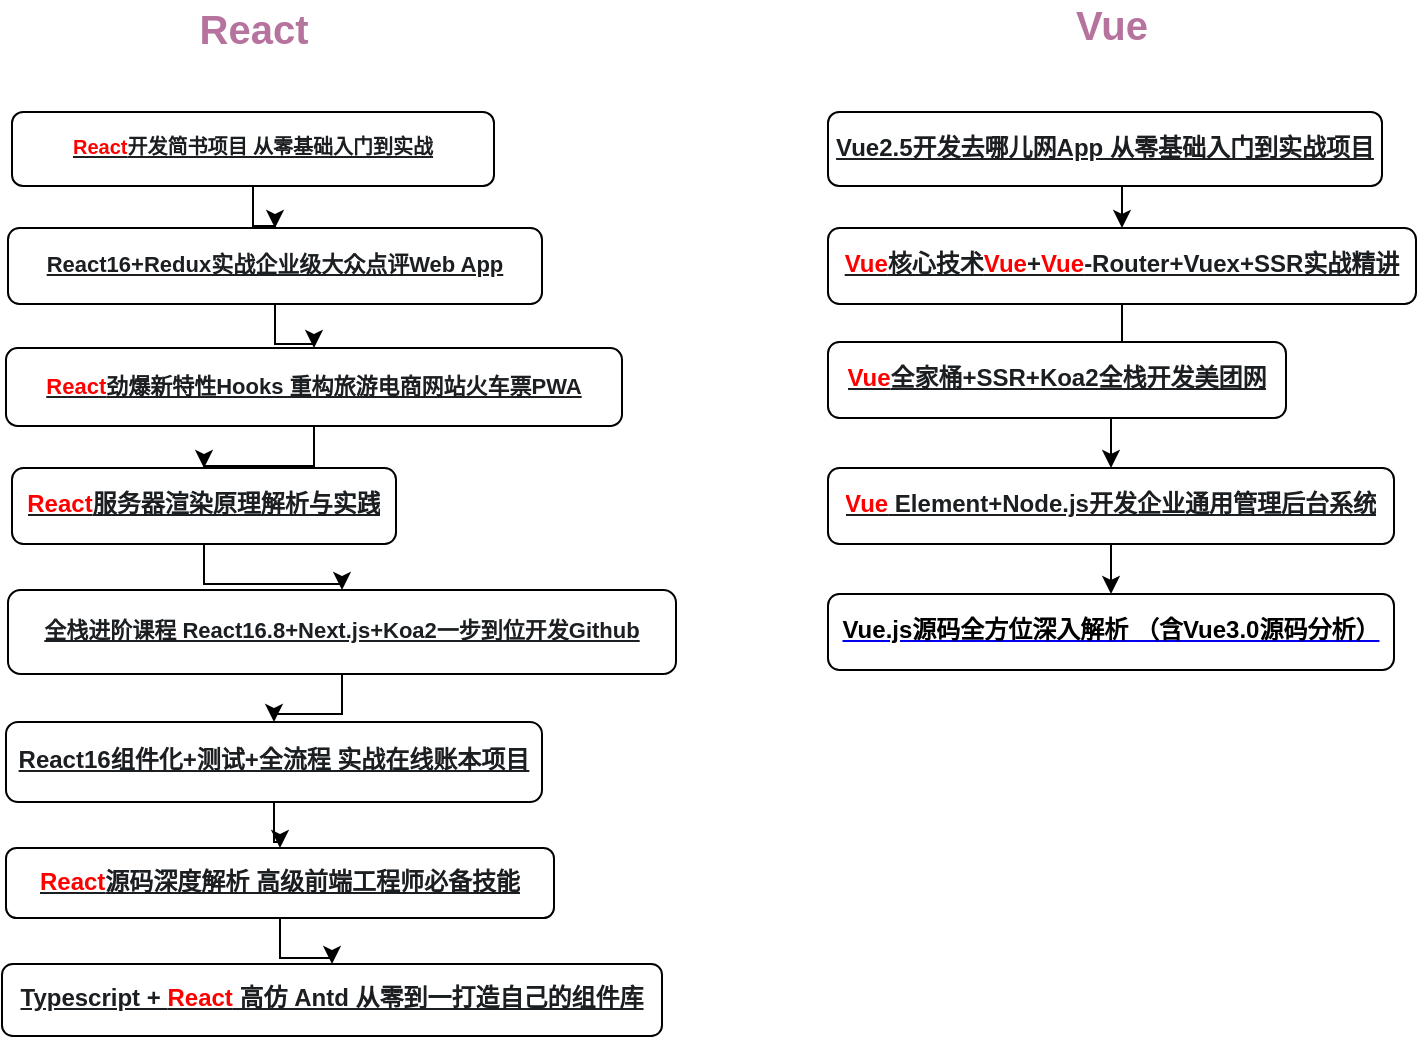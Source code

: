 <mxfile version="12.9.6" type="device"><diagram id="KFiXx91piH_-E0rfgv_F" name="Page-1"><mxGraphModel dx="1043" dy="773" grid="0" gridSize="10" guides="1" tooltips="1" connect="1" arrows="1" fold="1" page="1" pageScale="1" pageWidth="1920" pageHeight="1200" math="0" shadow="0"><root><mxCell id="0"/><mxCell id="1" parent="0"/><mxCell id="myZfgoJmNdqxd7KJZeqC-1" style="edgeStyle=orthogonalEdgeStyle;rounded=0;orthogonalLoop=1;jettySize=auto;html=1;exitX=0.5;exitY=1;exitDx=0;exitDy=0;" parent="1" source="myZfgoJmNdqxd7KJZeqC-2" target="myZfgoJmNdqxd7KJZeqC-4" edge="1"><mxGeometry relative="1" as="geometry"/></mxCell><mxCell id="myZfgoJmNdqxd7KJZeqC-2" value="&lt;a href=&quot;https://coding.imooc.com/class/229.html&quot; target=&quot;_blank&quot; class=&quot;js-zhuge-allResult item-title js-result-item js-item-title&quot; style=&quot;outline: 0px ; color: rgb(28 , 31 , 33) ; line-height: 32px ; font-weight: 700 ; overflow: hidden ; text-overflow: ellipsis ; display: inline-block ; background-color: rgb(255 , 255 , 255) ; font-size: 10px&quot;&gt;&lt;span class=&quot;highlight&quot; style=&quot;color: red ; font-size: 10px&quot;&gt;React&lt;/span&gt;开发简书项目 从零基础入门到实战&lt;/a&gt;" style="rounded=1;whiteSpace=wrap;html=1;" parent="1" vertex="1"><mxGeometry x="636" y="350" width="241" height="37" as="geometry"/></mxCell><mxCell id="myZfgoJmNdqxd7KJZeqC-3" style="edgeStyle=orthogonalEdgeStyle;rounded=0;orthogonalLoop=1;jettySize=auto;html=1;exitX=0.5;exitY=1;exitDx=0;exitDy=0;" parent="1" source="myZfgoJmNdqxd7KJZeqC-4" target="myZfgoJmNdqxd7KJZeqC-6" edge="1"><mxGeometry relative="1" as="geometry"/></mxCell><mxCell id="myZfgoJmNdqxd7KJZeqC-4" value="&lt;a href=&quot;https://coding.imooc.com/class/313.html&quot; target=&quot;_blank&quot; class=&quot;js-zhuge-allResult item-title js-result-item js-item-title&quot; style=&quot;outline: 0px ; color: rgb(28 , 31 , 33) ; line-height: 32px ; font-weight: 700 ; overflow: hidden ; text-overflow: ellipsis ; display: inline-block ; background-color: rgb(255 , 255 , 255)&quot;&gt;&lt;font style=&quot;font-size: 11px&quot;&gt;React16+Redux实战企业级大众点评Web App&lt;/font&gt;&lt;/a&gt;" style="rounded=1;whiteSpace=wrap;html=1;" parent="1" vertex="1"><mxGeometry x="634" y="408" width="267" height="38" as="geometry"/></mxCell><mxCell id="myZfgoJmNdqxd7KJZeqC-5" style="edgeStyle=orthogonalEdgeStyle;rounded=0;orthogonalLoop=1;jettySize=auto;html=1;exitX=0.5;exitY=1;exitDx=0;exitDy=0;entryX=0.5;entryY=0;entryDx=0;entryDy=0;" parent="1" source="myZfgoJmNdqxd7KJZeqC-6" target="myZfgoJmNdqxd7KJZeqC-8" edge="1"><mxGeometry relative="1" as="geometry"/></mxCell><mxCell id="myZfgoJmNdqxd7KJZeqC-6" value="&lt;a href=&quot;https://coding.imooc.com/class/348.html&quot; target=&quot;_blank&quot; class=&quot;js-zhuge-allResult item-title js-result-item js-item-title&quot; style=&quot;outline: 0px ; color: rgb(28 , 31 , 33) ; line-height: 32px ; font-weight: 700 ; overflow: hidden ; text-overflow: ellipsis ; display: inline-block ; background-color: rgb(255 , 255 , 255) ; font-size: 11px&quot;&gt;&lt;span class=&quot;highlight&quot; style=&quot;color: red ; font-size: 11px&quot;&gt;React&lt;/span&gt;劲爆新特性Hooks 重构旅游电商网站火车票PWA&lt;/a&gt;" style="rounded=1;whiteSpace=wrap;html=1;" parent="1" vertex="1"><mxGeometry x="633" y="468" width="308" height="39" as="geometry"/></mxCell><mxCell id="myZfgoJmNdqxd7KJZeqC-7" style="edgeStyle=orthogonalEdgeStyle;rounded=0;orthogonalLoop=1;jettySize=auto;html=1;exitX=0.5;exitY=1;exitDx=0;exitDy=0;entryX=0.5;entryY=0;entryDx=0;entryDy=0;" parent="1" source="myZfgoJmNdqxd7KJZeqC-8" target="myZfgoJmNdqxd7KJZeqC-10" edge="1"><mxGeometry relative="1" as="geometry"/></mxCell><mxCell id="myZfgoJmNdqxd7KJZeqC-8" value="&lt;a href=&quot;https://coding.imooc.com/class/276.html&quot; target=&quot;_blank&quot; class=&quot;js-zhuge-allResult item-title js-result-item js-item-title&quot; style=&quot;outline: 0px ; color: rgb(28 , 31 , 33) ; line-height: 32px ; font-weight: 700 ; overflow: hidden ; text-overflow: ellipsis ; display: inline-block ; background-color: rgb(255 , 255 , 255)&quot;&gt;&lt;span class=&quot;highlight&quot; style=&quot;color: red&quot;&gt;React&lt;/span&gt;服务器渲染原理解析与实践&lt;/a&gt;" style="rounded=1;whiteSpace=wrap;html=1;" parent="1" vertex="1"><mxGeometry x="636" y="528" width="192" height="38" as="geometry"/></mxCell><mxCell id="myZfgoJmNdqxd7KJZeqC-9" style="edgeStyle=orthogonalEdgeStyle;rounded=0;orthogonalLoop=1;jettySize=auto;html=1;exitX=0.5;exitY=1;exitDx=0;exitDy=0;entryX=0.5;entryY=0;entryDx=0;entryDy=0;" parent="1" source="myZfgoJmNdqxd7KJZeqC-10" target="myZfgoJmNdqxd7KJZeqC-12" edge="1"><mxGeometry relative="1" as="geometry"/></mxCell><mxCell id="myZfgoJmNdqxd7KJZeqC-10" value="&lt;a href=&quot;https://coding.imooc.com/class/334.html&quot; target=&quot;_blank&quot; class=&quot;js-zhuge-allResult item-title js-result-item js-item-title&quot; style=&quot;outline: 0px ; color: rgb(28 , 31 , 33) ; line-height: 32px ; font-weight: 700 ; overflow: hidden ; text-overflow: ellipsis ; display: inline-block ; background-color: rgb(255 , 255 , 255)&quot;&gt;&lt;font style=&quot;font-size: 11px&quot;&gt;全栈进阶课程 React16.8+Next.js+Koa2一步到位开发Github&lt;/font&gt;&lt;/a&gt;" style="rounded=1;whiteSpace=wrap;html=1;" parent="1" vertex="1"><mxGeometry x="634" y="589" width="334" height="42" as="geometry"/></mxCell><mxCell id="myZfgoJmNdqxd7KJZeqC-11" style="edgeStyle=orthogonalEdgeStyle;rounded=0;orthogonalLoop=1;jettySize=auto;html=1;exitX=0.5;exitY=1;exitDx=0;exitDy=0;" parent="1" source="myZfgoJmNdqxd7KJZeqC-12" target="myZfgoJmNdqxd7KJZeqC-14" edge="1"><mxGeometry relative="1" as="geometry"/></mxCell><mxCell id="myZfgoJmNdqxd7KJZeqC-12" value="&lt;a href=&quot;https://coding.imooc.com/class/302.html&quot; target=&quot;_blank&quot; class=&quot;js-zhuge-allResult item-title js-result-item js-item-title&quot; style=&quot;outline: 0px ; color: rgb(28 , 31 , 33) ; line-height: 32px ; font-weight: 700 ; overflow: hidden ; white-space: nowrap ; text-overflow: ellipsis ; display: inline-block ; background-color: rgb(255 , 255 , 255)&quot;&gt;&lt;font style=&quot;font-size: 12px&quot;&gt;React16组件化+测试+全流程 实战在线账本项目&lt;/font&gt;&lt;/a&gt;" style="rounded=1;whiteSpace=wrap;html=1;" parent="1" vertex="1"><mxGeometry x="633" y="655" width="268" height="40" as="geometry"/></mxCell><mxCell id="myZfgoJmNdqxd7KJZeqC-13" style="edgeStyle=orthogonalEdgeStyle;rounded=0;orthogonalLoop=1;jettySize=auto;html=1;exitX=0.5;exitY=1;exitDx=0;exitDy=0;" parent="1" source="myZfgoJmNdqxd7KJZeqC-14" target="myZfgoJmNdqxd7KJZeqC-15" edge="1"><mxGeometry relative="1" as="geometry"/></mxCell><mxCell id="myZfgoJmNdqxd7KJZeqC-14" value="&lt;a href=&quot;https://coding.imooc.com/class/309.html&quot; target=&quot;_blank&quot; class=&quot;js-zhuge-allResult item-title js-result-item js-item-title&quot; style=&quot;outline: 0px ; color: rgb(28 , 31 , 33) ; line-height: 32px ; font-weight: 700 ; overflow: hidden ; white-space: nowrap ; text-overflow: ellipsis ; display: inline-block ; background-color: rgb(255 , 255 , 255)&quot;&gt;&lt;span class=&quot;highlight&quot; style=&quot;color: red&quot;&gt;React&lt;/span&gt;源码深度解析 高级前端工程师必备技能&lt;/a&gt;" style="rounded=1;whiteSpace=wrap;html=1;" parent="1" vertex="1"><mxGeometry x="633" y="718" width="274" height="35" as="geometry"/></mxCell><mxCell id="myZfgoJmNdqxd7KJZeqC-15" value="&lt;a href=&quot;https://coding.imooc.com/class/428.html&quot; target=&quot;_blank&quot; class=&quot;js-zhuge-allResult item-title js-result-item js-item-title&quot; style=&quot;outline: 0px ; color: rgb(28 , 31 , 33) ; line-height: 32px ; font-weight: 700 ; overflow: hidden ; text-overflow: ellipsis ; display: inline-block ; background-color: rgb(255 , 255 , 255)&quot;&gt;Typescript +&amp;nbsp;&lt;span class=&quot;highlight&quot; style=&quot;color: red&quot;&gt;React&lt;/span&gt;&amp;nbsp;高仿 Antd 从零到一打造自己的组件库&lt;/a&gt;" style="rounded=1;whiteSpace=wrap;html=1;" parent="1" vertex="1"><mxGeometry x="631" y="776" width="330" height="36" as="geometry"/></mxCell><mxCell id="myZfgoJmNdqxd7KJZeqC-16" style="edgeStyle=orthogonalEdgeStyle;rounded=0;orthogonalLoop=1;jettySize=auto;html=1;exitX=0.5;exitY=1;exitDx=0;exitDy=0;entryX=0.5;entryY=0;entryDx=0;entryDy=0;" parent="1" source="myZfgoJmNdqxd7KJZeqC-17" target="myZfgoJmNdqxd7KJZeqC-19" edge="1"><mxGeometry relative="1" as="geometry"/></mxCell><mxCell id="myZfgoJmNdqxd7KJZeqC-17" value="&lt;a href=&quot;https://coding.imooc.com/class/203.html&quot; target=&quot;_blank&quot; class=&quot;js-zhuge-allResult item-title js-result-item js-item-title&quot; style=&quot;outline: 0px ; color: rgb(28 , 31 , 33) ; line-height: 32px ; overflow: hidden ; white-space: nowrap ; text-overflow: ellipsis ; display: inline-block&quot;&gt;&lt;font style=&quot;font-size: 12px ; background-color: rgb(255 , 255 , 255)&quot;&gt;&lt;b&gt;Vue2.5开发去哪儿网App 从零基础入门到实战项目&lt;/b&gt;&lt;/font&gt;&lt;/a&gt;" style="rounded=1;whiteSpace=wrap;html=1;" parent="1" vertex="1"><mxGeometry x="1044" y="350" width="277" height="37" as="geometry"/></mxCell><mxCell id="myZfgoJmNdqxd7KJZeqC-18" style="edgeStyle=orthogonalEdgeStyle;rounded=0;orthogonalLoop=1;jettySize=auto;html=1;exitX=0.5;exitY=1;exitDx=0;exitDy=0;" parent="1" source="myZfgoJmNdqxd7KJZeqC-19" target="myZfgoJmNdqxd7KJZeqC-20" edge="1"><mxGeometry relative="1" as="geometry"/></mxCell><mxCell id="myZfgoJmNdqxd7KJZeqC-19" value="&lt;a href=&quot;https://coding.imooc.com/class/196.html&quot; target=&quot;_blank&quot; class=&quot;js-zhuge-allResult item-title js-result-item js-item-title&quot; style=&quot;outline: 0px ; color: rgb(28 , 31 , 33) ; line-height: 32px ; font-weight: 700 ; overflow: hidden ; white-space: nowrap ; text-overflow: ellipsis ; display: inline-block ; background-color: rgb(255 , 255 , 255)&quot;&gt;&lt;span class=&quot;highlight&quot; style=&quot;color: red&quot;&gt;Vue&lt;/span&gt;核心技术&lt;span class=&quot;highlight&quot; style=&quot;color: red&quot;&gt;Vue&lt;/span&gt;+&lt;span class=&quot;highlight&quot; style=&quot;color: red&quot;&gt;Vue&lt;/span&gt;-Router+Vuex+SSR实战精讲&lt;/a&gt;" style="rounded=1;whiteSpace=wrap;html=1;" parent="1" vertex="1"><mxGeometry x="1044" y="408" width="294" height="38" as="geometry"/></mxCell><mxCell id="myZfgoJmNdqxd7KJZeqC-24" style="edgeStyle=orthogonalEdgeStyle;rounded=0;orthogonalLoop=1;jettySize=auto;html=1;exitX=0.5;exitY=1;exitDx=0;exitDy=0;entryX=0.5;entryY=0;entryDx=0;entryDy=0;" parent="1" source="myZfgoJmNdqxd7KJZeqC-20" target="myZfgoJmNdqxd7KJZeqC-21" edge="1"><mxGeometry relative="1" as="geometry"/></mxCell><mxCell id="myZfgoJmNdqxd7KJZeqC-20" value="&lt;a href=&quot;https://coding.imooc.com/class/280.html&quot; target=&quot;_blank&quot; class=&quot;js-zhuge-allResult item-title js-result-item js-item-title&quot; style=&quot;outline: 0px ; color: rgb(28 , 31 , 33) ; line-height: 32px ; font-weight: 700 ; overflow: hidden ; white-space: nowrap ; text-overflow: ellipsis ; display: inline-block ; background-color: rgb(255 , 255 , 255)&quot;&gt;&lt;span class=&quot;highlight&quot; style=&quot;color: red&quot;&gt;Vue&lt;/span&gt;全家桶+SSR+Koa2全栈开发美团网&lt;/a&gt;" style="rounded=1;whiteSpace=wrap;html=1;" parent="1" vertex="1"><mxGeometry x="1044" y="465" width="229" height="38" as="geometry"/></mxCell><mxCell id="xGHdeCcgHHVJ5ZzQLmLQ-2" style="edgeStyle=orthogonalEdgeStyle;rounded=0;orthogonalLoop=1;jettySize=auto;html=1;exitX=0.5;exitY=1;exitDx=0;exitDy=0;" edge="1" parent="1" source="myZfgoJmNdqxd7KJZeqC-21" target="xGHdeCcgHHVJ5ZzQLmLQ-1"><mxGeometry relative="1" as="geometry"/></mxCell><mxCell id="myZfgoJmNdqxd7KJZeqC-21" value="&lt;a href=&quot;https://coding.imooc.com/class/401.html&quot; target=&quot;_blank&quot; class=&quot;js-zhuge-allResult item-title js-result-item js-item-title&quot; style=&quot;outline: 0px ; color: rgb(28 , 31 , 33) ; line-height: 32px ; font-weight: 700 ; overflow: hidden ; white-space: nowrap ; text-overflow: ellipsis ; display: inline-block ; font-family: &amp;quot;microsoft yahei&amp;quot; , &amp;quot;helvetica neue&amp;quot; , , &amp;quot;tahoma&amp;quot; , &amp;quot;arial&amp;quot; , sans-serif ; background-color: rgb(255 , 255 , 255)&quot;&gt;&lt;span class=&quot;highlight&quot; style=&quot;color: red&quot;&gt;Vue&lt;/span&gt;&amp;nbsp;Element+Node.js开发企业通用管理后台系统&lt;/a&gt;" style="rounded=1;whiteSpace=wrap;html=1;" parent="1" vertex="1"><mxGeometry x="1044" y="528" width="283" height="38" as="geometry"/></mxCell><mxCell id="myZfgoJmNdqxd7KJZeqC-22" value="&lt;b&gt;&lt;font color=&quot;#b5739d&quot; style=&quot;font-size: 20px&quot;&gt;React&lt;/font&gt;&lt;/b&gt;" style="text;html=1;strokeColor=none;fillColor=none;align=center;verticalAlign=middle;whiteSpace=wrap;rounded=0;opacity=20;" parent="1" vertex="1"><mxGeometry x="736.5" y="298" width="40" height="20" as="geometry"/></mxCell><mxCell id="myZfgoJmNdqxd7KJZeqC-23" value="&lt;font color=&quot;#b5739d&quot;&gt;&lt;span style=&quot;font-size: 20px&quot;&gt;&lt;b&gt;Vue&lt;/b&gt;&lt;/span&gt;&lt;/font&gt;" style="text;html=1;strokeColor=none;fillColor=none;align=center;verticalAlign=middle;whiteSpace=wrap;rounded=0;opacity=20;" parent="1" vertex="1"><mxGeometry x="1165.5" y="296" width="40" height="20" as="geometry"/></mxCell><mxCell id="xGHdeCcgHHVJ5ZzQLmLQ-1" value="&lt;a href=&quot;https://coding.imooc.com/class/228.html&quot; target=&quot;_blank&quot; class=&quot;js-zhuge-allResult item-title js-result-item js-item-title&quot; style=&quot;outline: 0px ; line-height: 32px ; font-weight: 700 ; overflow: hidden ; white-space: nowrap ; text-overflow: ellipsis ; display: inline-block ; background-color: rgb(255 , 255 , 255)&quot;&gt;&lt;font color=&quot;#000000&quot;&gt;Vue.js源码全方位深入解析 （含Vue3.0源码分析）&lt;/font&gt;&lt;/a&gt;" style="rounded=1;whiteSpace=wrap;html=1;" vertex="1" parent="1"><mxGeometry x="1044" y="591" width="283" height="38" as="geometry"/></mxCell></root></mxGraphModel></diagram></mxfile>